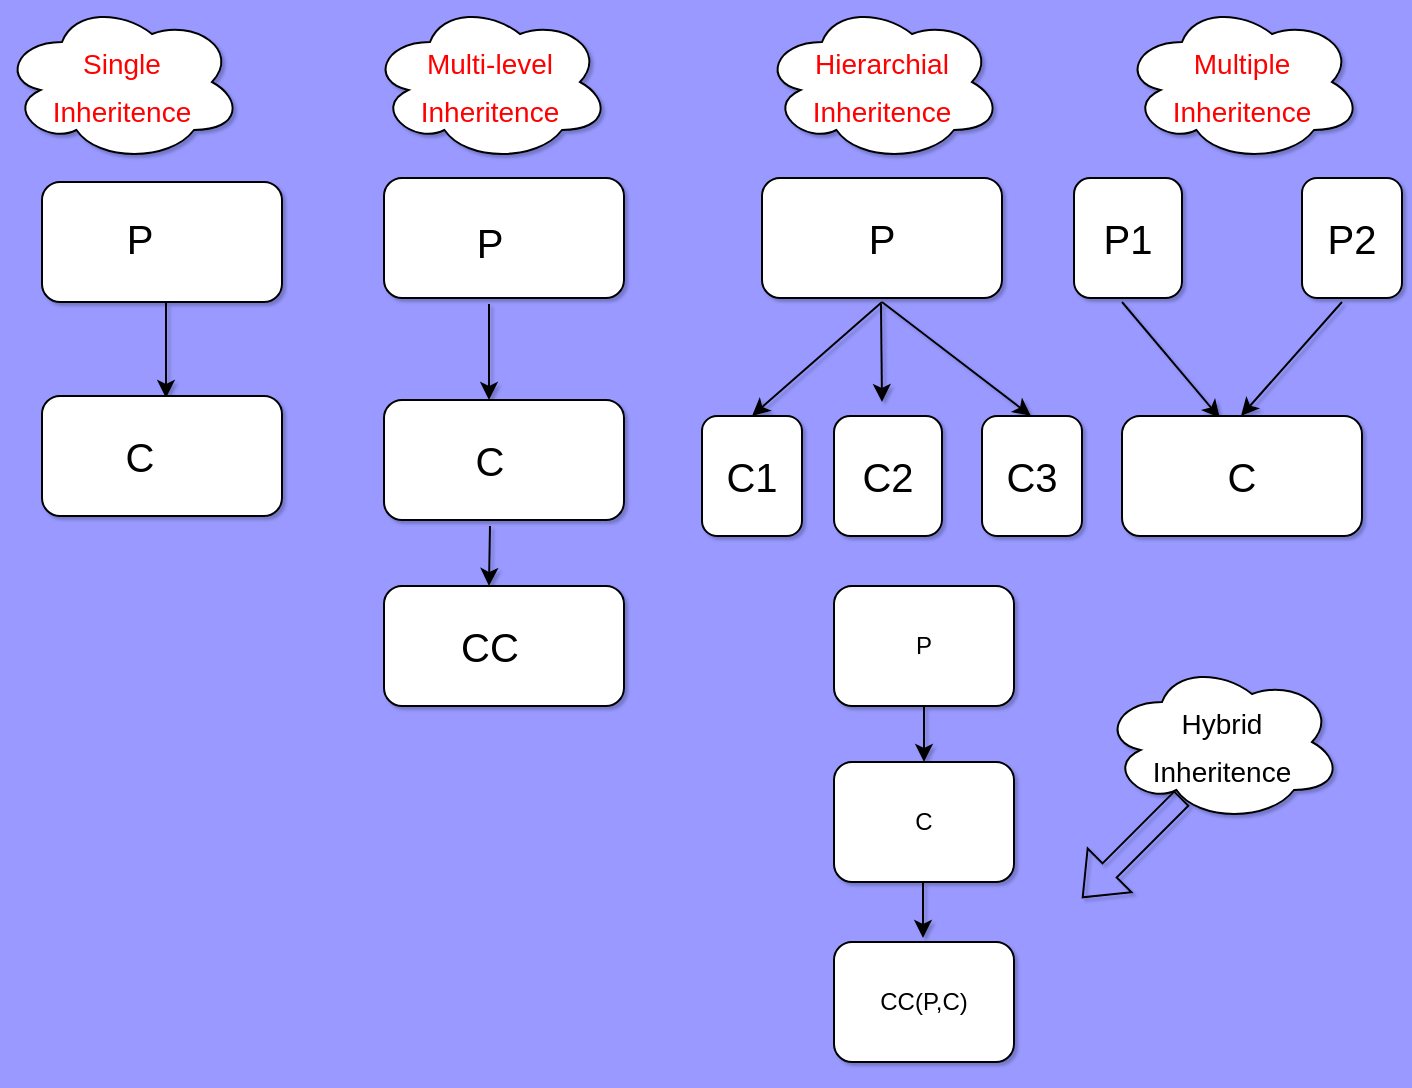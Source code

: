 <mxfile version="16.5.2" type="github">
  <diagram id="203-2TvBIRLecfRKJMx9" name="Page-1">
    <mxGraphModel dx="1320" dy="1616" grid="0" gridSize="10" guides="1" tooltips="1" connect="1" arrows="1" fold="1" page="1" pageScale="1" pageWidth="850" pageHeight="1100" background="#9999FF" math="0" shadow="1">
      <root>
        <mxCell id="0" />
        <mxCell id="1" parent="0" />
        <mxCell id="yc7rX-6ab92KldBXuSYQ-30" value="" style="rounded=1;whiteSpace=wrap;html=1;" parent="1" vertex="1">
          <mxGeometry x="211" y="282" width="120" height="60" as="geometry" />
        </mxCell>
        <mxCell id="yc7rX-6ab92KldBXuSYQ-35" value="" style="rounded=1;whiteSpace=wrap;html=1;" parent="1" vertex="1">
          <mxGeometry x="211" y="189" width="120" height="60" as="geometry" />
        </mxCell>
        <mxCell id="yc7rX-6ab92KldBXuSYQ-1" value="" style="rounded=1;whiteSpace=wrap;html=1;" parent="1" vertex="1">
          <mxGeometry x="40" y="80" width="120" height="60" as="geometry" />
        </mxCell>
        <mxCell id="yc7rX-6ab92KldBXuSYQ-2" value="&lt;font style=&quot;font-size: 20px&quot;&gt;P&lt;/font&gt;" style="text;html=1;strokeColor=none;fillColor=none;align=center;verticalAlign=middle;whiteSpace=wrap;rounded=0;" parent="1" vertex="1">
          <mxGeometry x="59" y="93" width="60" height="30" as="geometry" />
        </mxCell>
        <mxCell id="yc7rX-6ab92KldBXuSYQ-3" value="" style="endArrow=classic;html=1;rounded=0;fontSize=20;" parent="1" edge="1">
          <mxGeometry width="50" height="50" relative="1" as="geometry">
            <mxPoint x="102" y="140" as="sourcePoint" />
            <mxPoint x="102" y="188" as="targetPoint" />
          </mxGeometry>
        </mxCell>
        <mxCell id="yc7rX-6ab92KldBXuSYQ-4" value="" style="rounded=1;whiteSpace=wrap;html=1;" parent="1" vertex="1">
          <mxGeometry x="40" y="187" width="120" height="60" as="geometry" />
        </mxCell>
        <mxCell id="yc7rX-6ab92KldBXuSYQ-5" value="&lt;font style=&quot;font-size: 20px&quot;&gt;C&lt;/font&gt;" style="text;html=1;strokeColor=none;fillColor=none;align=center;verticalAlign=middle;whiteSpace=wrap;rounded=0;" parent="1" vertex="1">
          <mxGeometry x="59" y="202" width="60" height="30" as="geometry" />
        </mxCell>
        <mxCell id="yc7rX-6ab92KldBXuSYQ-6" value="" style="rounded=1;whiteSpace=wrap;html=1;" parent="1" vertex="1">
          <mxGeometry x="211" y="78" width="120" height="60" as="geometry" />
        </mxCell>
        <mxCell id="yc7rX-6ab92KldBXuSYQ-7" value="&lt;font style=&quot;font-size: 20px&quot;&gt;P&lt;/font&gt;" style="text;html=1;strokeColor=none;fillColor=none;align=center;verticalAlign=middle;whiteSpace=wrap;rounded=0;" parent="1" vertex="1">
          <mxGeometry x="234" y="95" width="60" height="30" as="geometry" />
        </mxCell>
        <mxCell id="yc7rX-6ab92KldBXuSYQ-10" value="" style="endArrow=classic;html=1;rounded=0;fontSize=20;exitX=0.5;exitY=1;exitDx=0;exitDy=0;entryX=0.5;entryY=0;entryDx=0;entryDy=0;" parent="1" source="yc7rX-6ab92KldBXuSYQ-26" target="yc7rX-6ab92KldBXuSYQ-37" edge="1">
          <mxGeometry width="50" height="50" relative="1" as="geometry">
            <mxPoint x="480.5" y="352" as="sourcePoint" />
            <mxPoint x="481" y="360" as="targetPoint" />
          </mxGeometry>
        </mxCell>
        <mxCell id="yc7rX-6ab92KldBXuSYQ-11" value="" style="endArrow=classic;html=1;rounded=0;fontSize=20;" parent="1" edge="1">
          <mxGeometry width="50" height="50" relative="1" as="geometry">
            <mxPoint x="264" y="252" as="sourcePoint" />
            <mxPoint x="263.5" y="282" as="targetPoint" />
          </mxGeometry>
        </mxCell>
        <mxCell id="yc7rX-6ab92KldBXuSYQ-12" value="" style="endArrow=classic;html=1;rounded=0;fontSize=20;" parent="1" edge="1">
          <mxGeometry width="50" height="50" relative="1" as="geometry">
            <mxPoint x="690" y="140" as="sourcePoint" />
            <mxPoint x="639.5" y="197" as="targetPoint" />
          </mxGeometry>
        </mxCell>
        <mxCell id="yc7rX-6ab92KldBXuSYQ-13" value="" style="endArrow=classic;html=1;rounded=0;fontSize=20;entryX=0.408;entryY=0.017;entryDx=0;entryDy=0;entryPerimeter=0;" parent="1" target="yc7rX-6ab92KldBXuSYQ-27" edge="1">
          <mxGeometry width="50" height="50" relative="1" as="geometry">
            <mxPoint x="580" y="140" as="sourcePoint" />
            <mxPoint x="630" y="200" as="targetPoint" />
          </mxGeometry>
        </mxCell>
        <mxCell id="yc7rX-6ab92KldBXuSYQ-14" value="" style="endArrow=classic;html=1;rounded=0;fontSize=20;" parent="1" edge="1">
          <mxGeometry width="50" height="50" relative="1" as="geometry">
            <mxPoint x="460" y="140" as="sourcePoint" />
            <mxPoint x="534.5" y="197" as="targetPoint" />
          </mxGeometry>
        </mxCell>
        <mxCell id="yc7rX-6ab92KldBXuSYQ-15" value="" style="endArrow=classic;html=1;rounded=0;fontSize=20;" parent="1" edge="1">
          <mxGeometry width="50" height="50" relative="1" as="geometry">
            <mxPoint x="459.5" y="141" as="sourcePoint" />
            <mxPoint x="460" y="190" as="targetPoint" />
          </mxGeometry>
        </mxCell>
        <mxCell id="yc7rX-6ab92KldBXuSYQ-16" value="" style="endArrow=classic;html=1;rounded=0;fontSize=20;entryX=0.5;entryY=0;entryDx=0;entryDy=0;" parent="1" target="yc7rX-6ab92KldBXuSYQ-33" edge="1">
          <mxGeometry width="50" height="50" relative="1" as="geometry">
            <mxPoint x="460" y="140" as="sourcePoint" />
            <mxPoint x="440" y="186" as="targetPoint" />
          </mxGeometry>
        </mxCell>
        <mxCell id="yc7rX-6ab92KldBXuSYQ-17" value="" style="endArrow=classic;html=1;rounded=0;fontSize=20;" parent="1" edge="1">
          <mxGeometry width="50" height="50" relative="1" as="geometry">
            <mxPoint x="263.5" y="141" as="sourcePoint" />
            <mxPoint x="263.5" y="189" as="targetPoint" />
          </mxGeometry>
        </mxCell>
        <mxCell id="yc7rX-6ab92KldBXuSYQ-24" value="&lt;font style=&quot;font-size: 20px&quot;&gt;CC&lt;/font&gt;" style="text;html=1;strokeColor=none;fillColor=none;align=center;verticalAlign=middle;whiteSpace=wrap;rounded=0;" parent="1" vertex="1">
          <mxGeometry x="234" y="297" width="60" height="30" as="geometry" />
        </mxCell>
        <mxCell id="yc7rX-6ab92KldBXuSYQ-25" value="&lt;font style=&quot;font-size: 20px&quot;&gt;C&lt;/font&gt;" style="text;html=1;strokeColor=none;fillColor=none;align=center;verticalAlign=middle;whiteSpace=wrap;rounded=0;" parent="1" vertex="1">
          <mxGeometry x="234" y="204" width="60" height="30" as="geometry" />
        </mxCell>
        <mxCell id="yc7rX-6ab92KldBXuSYQ-26" value="P" style="rounded=1;whiteSpace=wrap;html=1;" parent="1" vertex="1">
          <mxGeometry x="436" y="282" width="90" height="60" as="geometry" />
        </mxCell>
        <mxCell id="yc7rX-6ab92KldBXuSYQ-27" value="&lt;font style=&quot;font-size: 20px&quot;&gt;C&lt;/font&gt;" style="rounded=1;whiteSpace=wrap;html=1;" parent="1" vertex="1">
          <mxGeometry x="580" y="197" width="120" height="60" as="geometry" />
        </mxCell>
        <mxCell id="yc7rX-6ab92KldBXuSYQ-28" value="&lt;font style=&quot;font-size: 20px&quot;&gt;P2&lt;/font&gt;" style="rounded=1;whiteSpace=wrap;html=1;" parent="1" vertex="1">
          <mxGeometry x="670" y="78" width="50" height="60" as="geometry" />
        </mxCell>
        <mxCell id="yc7rX-6ab92KldBXuSYQ-29" value="&lt;font style=&quot;font-size: 20px&quot;&gt;P1&lt;/font&gt;" style="rounded=1;whiteSpace=wrap;html=1;" parent="1" vertex="1">
          <mxGeometry x="556" y="78" width="54" height="60" as="geometry" />
        </mxCell>
        <mxCell id="yc7rX-6ab92KldBXuSYQ-31" value="&lt;font style=&quot;font-size: 20px&quot;&gt;C3&lt;/font&gt;" style="rounded=1;whiteSpace=wrap;html=1;" parent="1" vertex="1">
          <mxGeometry x="510" y="197" width="50" height="60" as="geometry" />
        </mxCell>
        <mxCell id="yc7rX-6ab92KldBXuSYQ-32" value="&lt;font style=&quot;font-size: 20px&quot;&gt;C2&lt;/font&gt;" style="rounded=1;whiteSpace=wrap;html=1;" parent="1" vertex="1">
          <mxGeometry x="436" y="197" width="54" height="60" as="geometry" />
        </mxCell>
        <mxCell id="yc7rX-6ab92KldBXuSYQ-33" value="&lt;font style=&quot;font-size: 20px&quot;&gt;C1&lt;/font&gt;" style="rounded=1;whiteSpace=wrap;html=1;" parent="1" vertex="1">
          <mxGeometry x="370" y="197" width="50" height="60" as="geometry" />
        </mxCell>
        <mxCell id="yc7rX-6ab92KldBXuSYQ-34" value="&lt;font style=&quot;font-size: 20px&quot;&gt;P&lt;/font&gt;" style="rounded=1;whiteSpace=wrap;html=1;" parent="1" vertex="1">
          <mxGeometry x="400" y="78" width="120" height="60" as="geometry" />
        </mxCell>
        <mxCell id="yc7rX-6ab92KldBXuSYQ-37" value="C" style="rounded=1;whiteSpace=wrap;html=1;" parent="1" vertex="1">
          <mxGeometry x="436" y="370" width="90" height="60" as="geometry" />
        </mxCell>
        <mxCell id="yc7rX-6ab92KldBXuSYQ-39" value="" style="endArrow=classic;html=1;rounded=0;fontSize=20;exitX=0.5;exitY=1;exitDx=0;exitDy=0;startArrow=none;" parent="1" source="yc7rX-6ab92KldBXuSYQ-38" edge="1">
          <mxGeometry width="50" height="50" relative="1" as="geometry">
            <mxPoint x="481" y="460" as="sourcePoint" />
            <mxPoint x="480.5" y="500" as="targetPoint" />
          </mxGeometry>
        </mxCell>
        <mxCell id="yc7rX-6ab92KldBXuSYQ-40" value="&lt;font style=&quot;font-size: 14px&quot; color=&quot;#ff0000&quot;&gt;Single &lt;br&gt;Inheritence&lt;/font&gt;" style="ellipse;shape=cloud;whiteSpace=wrap;html=1;fontFamily=Helvetica;fontSize=20;fontColor=default;" parent="1" vertex="1">
          <mxGeometry x="20" y="-10" width="120" height="80" as="geometry" />
        </mxCell>
        <mxCell id="yc7rX-6ab92KldBXuSYQ-41" value="&lt;font style=&quot;font-size: 14px&quot;&gt;Hybrid&lt;br&gt;Inheritence&lt;/font&gt;" style="ellipse;shape=cloud;whiteSpace=wrap;html=1;fontFamily=Helvetica;fontSize=20;fontColor=default;" parent="1" vertex="1">
          <mxGeometry x="570" y="320" width="120" height="80" as="geometry" />
        </mxCell>
        <mxCell id="yc7rX-6ab92KldBXuSYQ-42" value="&lt;font style=&quot;font-size: 14px&quot; color=&quot;#ff0000&quot;&gt;Multiple&lt;br&gt;Inheritence&lt;/font&gt;" style="ellipse;shape=cloud;whiteSpace=wrap;html=1;fontFamily=Helvetica;fontSize=20;fontColor=default;" parent="1" vertex="1">
          <mxGeometry x="580" y="-10" width="120" height="80" as="geometry" />
        </mxCell>
        <mxCell id="yc7rX-6ab92KldBXuSYQ-43" value="&lt;font style=&quot;font-size: 14px&quot; color=&quot;#ff0000&quot;&gt;Hierarchial&lt;br&gt;Inheritence&lt;/font&gt;" style="ellipse;shape=cloud;whiteSpace=wrap;html=1;fontFamily=Helvetica;fontSize=20;fontColor=default;" parent="1" vertex="1">
          <mxGeometry x="400" y="-10" width="120" height="80" as="geometry" />
        </mxCell>
        <mxCell id="yc7rX-6ab92KldBXuSYQ-44" value="&lt;font style=&quot;font-size: 14px&quot; color=&quot;#ff0000&quot;&gt;Multi-level&lt;br&gt;Inheritence&lt;/font&gt;" style="ellipse;shape=cloud;whiteSpace=wrap;html=1;fontFamily=Helvetica;fontSize=20;fontColor=default;" parent="1" vertex="1">
          <mxGeometry x="204" y="-10" width="120" height="80" as="geometry" />
        </mxCell>
        <mxCell id="yc7rX-6ab92KldBXuSYQ-45" value="" style="shape=flexArrow;endArrow=classic;html=1;rounded=0;labelBackgroundColor=default;fontFamily=Helvetica;fontSize=14;fontColor=default;strokeColor=default;" parent="1" edge="1">
          <mxGeometry width="50" height="50" relative="1" as="geometry">
            <mxPoint x="610" y="388" as="sourcePoint" />
            <mxPoint x="560" y="438" as="targetPoint" />
          </mxGeometry>
        </mxCell>
        <mxCell id="yc7rX-6ab92KldBXuSYQ-38" value="CC(P,C)" style="rounded=1;whiteSpace=wrap;html=1;" parent="1" vertex="1">
          <mxGeometry x="436" y="460" width="90" height="60" as="geometry" />
        </mxCell>
        <mxCell id="yc7rX-6ab92KldBXuSYQ-47" value="" style="endArrow=classic;html=1;rounded=0;fontSize=20;exitX=0.5;exitY=1;exitDx=0;exitDy=0;entryX=0.5;entryY=0;entryDx=0;entryDy=0;" parent="1" edge="1">
          <mxGeometry width="50" height="50" relative="1" as="geometry">
            <mxPoint x="480.5" y="430" as="sourcePoint" />
            <mxPoint x="480.5" y="458" as="targetPoint" />
          </mxGeometry>
        </mxCell>
      </root>
    </mxGraphModel>
  </diagram>
</mxfile>
